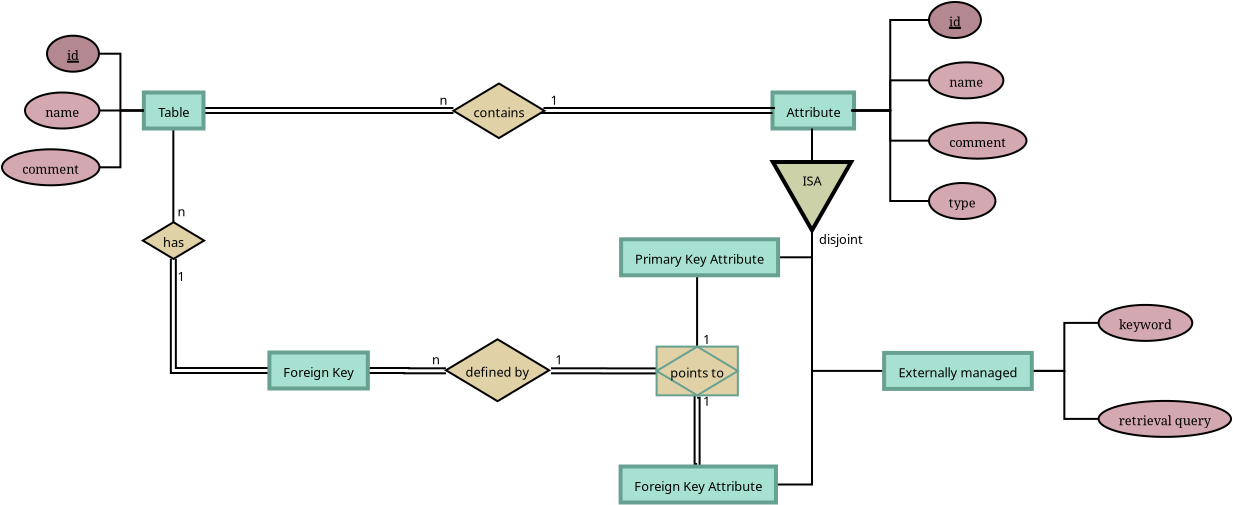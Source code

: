 <?xml version="1.0" encoding="UTF-8"?>
<dia:diagram xmlns:dia="http://www.lysator.liu.se/~alla/dia/">
  <dia:layer name="Background" visible="true">
    <dia:object type="ER - Entity" version="0" id="O0">
      <dia:attribute name="obj_pos">
        <dia:point val="26.675,0.925"/>
      </dia:attribute>
      <dia:attribute name="obj_bb">
        <dia:rectangle val="26.575,0.825;30.725,2.825"/>
      </dia:attribute>
      <dia:attribute name="elem_corner">
        <dia:point val="26.675,0.925"/>
      </dia:attribute>
      <dia:attribute name="elem_width">
        <dia:real val="3.95"/>
      </dia:attribute>
      <dia:attribute name="elem_height">
        <dia:real val="1.8"/>
      </dia:attribute>
      <dia:attribute name="border_width">
        <dia:real val="0.2"/>
      </dia:attribute>
      <dia:attribute name="border_color">
        <dia:color val="#67a191"/>
      </dia:attribute>
      <dia:attribute name="inner_color">
        <dia:color val="#a7e1d1"/>
      </dia:attribute>
      <dia:attribute name="name">
        <dia:string>#Attribute#</dia:string>
      </dia:attribute>
      <dia:attribute name="weak">
        <dia:boolean val="false"/>
      </dia:attribute>
      <dia:attribute name="associative">
        <dia:boolean val="false"/>
      </dia:attribute>
      <dia:attribute name="font">
        <dia:font family="verdana" style="0" name="Courier"/>
      </dia:attribute>
      <dia:attribute name="font_height">
        <dia:real val="0.8"/>
      </dia:attribute>
    </dia:object>
    <dia:object type="Flowchart - Merge" version="0" id="O1">
      <dia:attribute name="obj_pos">
        <dia:point val="26.693,4.4"/>
      </dia:attribute>
      <dia:attribute name="obj_bb">
        <dia:rectangle val="26.52,4.3;30.78,8.015"/>
      </dia:attribute>
      <dia:attribute name="elem_corner">
        <dia:point val="26.693,4.4"/>
      </dia:attribute>
      <dia:attribute name="elem_width">
        <dia:real val="3.914"/>
      </dia:attribute>
      <dia:attribute name="elem_height">
        <dia:real val="3.414"/>
      </dia:attribute>
      <dia:attribute name="line_width">
        <dia:real val="0.2"/>
      </dia:attribute>
      <dia:attribute name="line_colour">
        <dia:color val="#000000"/>
      </dia:attribute>
      <dia:attribute name="fill_colour">
        <dia:color val="#cdd1a7"/>
      </dia:attribute>
      <dia:attribute name="show_background">
        <dia:boolean val="true"/>
      </dia:attribute>
      <dia:attribute name="line_style">
        <dia:enum val="0"/>
        <dia:real val="1"/>
      </dia:attribute>
      <dia:attribute name="text">
        <dia:composite type="text">
          <dia:attribute name="string">
            <dia:string>#ISA#</dia:string>
          </dia:attribute>
          <dia:attribute name="font">
            <dia:font family="sans" style="0" name="Helvetica"/>
          </dia:attribute>
          <dia:attribute name="height">
            <dia:real val="0.8"/>
          </dia:attribute>
          <dia:attribute name="pos">
            <dia:point val="28.65,5.404"/>
          </dia:attribute>
          <dia:attribute name="color">
            <dia:color val="#000000"/>
          </dia:attribute>
          <dia:attribute name="alignment">
            <dia:enum val="1"/>
          </dia:attribute>
        </dia:composite>
      </dia:attribute>
      <dia:attribute name="flip_horizontal">
        <dia:boolean val="false"/>
      </dia:attribute>
      <dia:attribute name="flip_vertical">
        <dia:boolean val="false"/>
      </dia:attribute>
    </dia:object>
    <dia:object type="ER - Participation" version="0" id="O2">
      <dia:attribute name="obj_pos">
        <dia:point val="10.722,1.825"/>
      </dia:attribute>
      <dia:attribute name="obj_bb">
        <dia:rectangle val="-1.983,1.65;10.897,2"/>
      </dia:attribute>
      <dia:attribute name="orth_points">
        <dia:point val="10.722,1.825"/>
        <dia:point val="4.457,1.825"/>
        <dia:point val="4.457,1.825"/>
        <dia:point val="-1.808,1.825"/>
      </dia:attribute>
      <dia:attribute name="orth_orient">
        <dia:enum val="0"/>
        <dia:enum val="1"/>
        <dia:enum val="0"/>
      </dia:attribute>
      <dia:attribute name="total">
        <dia:boolean val="true"/>
      </dia:attribute>
      <dia:connections>
        <dia:connection handle="0" to="O11" connection="0"/>
        <dia:connection handle="1" to="O10" connection="4"/>
      </dia:connections>
    </dia:object>
    <dia:object type="ER - Participation" version="0" id="O3">
      <dia:attribute name="obj_pos">
        <dia:point val="26.675,1.825"/>
      </dia:attribute>
      <dia:attribute name="obj_bb">
        <dia:rectangle val="14.975,1.65;26.675,2"/>
      </dia:attribute>
      <dia:attribute name="orth_points">
        <dia:point val="26.675,1.825"/>
        <dia:point val="26.675,1.825"/>
        <dia:point val="15.222,1.825"/>
        <dia:point val="15.222,1.825"/>
      </dia:attribute>
      <dia:attribute name="orth_orient">
        <dia:enum val="0"/>
        <dia:enum val="1"/>
        <dia:enum val="0"/>
      </dia:attribute>
      <dia:attribute name="total">
        <dia:boolean val="true"/>
      </dia:attribute>
      <dia:connections>
        <dia:connection handle="0" to="O0" connection="3"/>
        <dia:connection handle="1" to="O11" connection="4"/>
      </dia:connections>
    </dia:object>
    <dia:object type="ER - Participation" version="0" id="O4">
      <dia:attribute name="obj_pos">
        <dia:point val="28.65,2.725"/>
      </dia:attribute>
      <dia:attribute name="obj_bb">
        <dia:rectangle val="28.6,2.725;28.7,4.471"/>
      </dia:attribute>
      <dia:attribute name="orth_points">
        <dia:point val="28.65,2.725"/>
        <dia:point val="28.65,2.725"/>
        <dia:point val="28.65,4.4"/>
        <dia:point val="28.65,4.4"/>
      </dia:attribute>
      <dia:attribute name="orth_orient">
        <dia:enum val="0"/>
        <dia:enum val="1"/>
        <dia:enum val="0"/>
      </dia:attribute>
      <dia:attribute name="total">
        <dia:boolean val="false"/>
      </dia:attribute>
      <dia:connections>
        <dia:connection handle="0" to="O0" connection="6"/>
        <dia:connection handle="1" to="O1" connection="2"/>
      </dia:connections>
    </dia:object>
    <dia:object type="ER - Participation" version="0" id="O5">
      <dia:attribute name="obj_pos">
        <dia:point val="28.65,7.814"/>
      </dia:attribute>
      <dia:attribute name="obj_bb">
        <dia:rectangle val="26.655,7.764;28.7,9.215"/>
      </dia:attribute>
      <dia:attribute name="orth_points">
        <dia:point val="28.65,7.814"/>
        <dia:point val="28.65,9.165"/>
        <dia:point val="26.705,9.165"/>
      </dia:attribute>
      <dia:attribute name="orth_orient">
        <dia:enum val="1"/>
        <dia:enum val="0"/>
      </dia:attribute>
      <dia:attribute name="total">
        <dia:boolean val="false"/>
      </dia:attribute>
      <dia:connections>
        <dia:connection handle="0" to="O1" connection="8"/>
        <dia:connection handle="1" to="O32" connection="4"/>
      </dia:connections>
    </dia:object>
    <dia:object type="ER - Participation" version="0" id="O6">
      <dia:attribute name="obj_pos">
        <dia:point val="28.65,7.814"/>
      </dia:attribute>
      <dia:attribute name="obj_bb">
        <dia:rectangle val="26.68,7.764;28.7,20.575"/>
      </dia:attribute>
      <dia:attribute name="orth_points">
        <dia:point val="28.65,7.814"/>
        <dia:point val="28.65,20.525"/>
        <dia:point val="26.73,20.525"/>
      </dia:attribute>
      <dia:attribute name="orth_orient">
        <dia:enum val="1"/>
        <dia:enum val="0"/>
      </dia:attribute>
      <dia:attribute name="total">
        <dia:boolean val="false"/>
      </dia:attribute>
      <dia:connections>
        <dia:connection handle="0" to="O1" connection="8"/>
        <dia:connection handle="1" to="O34" connection="4"/>
      </dia:connections>
    </dia:object>
    <dia:object type="ER - Participation" version="0" id="O7">
      <dia:attribute name="obj_pos">
        <dia:point val="28.65,7.814"/>
      </dia:attribute>
      <dia:attribute name="obj_bb">
        <dia:rectangle val="28.6,7.764;32.304,14.895"/>
      </dia:attribute>
      <dia:attribute name="orth_points">
        <dia:point val="28.65,7.814"/>
        <dia:point val="28.65,14.845"/>
        <dia:point val="32.255,14.845"/>
      </dia:attribute>
      <dia:attribute name="orth_orient">
        <dia:enum val="1"/>
        <dia:enum val="0"/>
      </dia:attribute>
      <dia:attribute name="total">
        <dia:boolean val="false"/>
      </dia:attribute>
      <dia:connections>
        <dia:connection handle="0" to="O1" connection="8"/>
        <dia:connection handle="1" to="O35" connection="3"/>
      </dia:connections>
    </dia:object>
    <dia:object type="ER - Participation" version="0" id="O8">
      <dia:attribute name="obj_pos">
        <dia:point val="-3.283,2.725"/>
      </dia:attribute>
      <dia:attribute name="obj_bb">
        <dia:rectangle val="-3.333,2.725;-3.233,7.481"/>
      </dia:attribute>
      <dia:attribute name="orth_points">
        <dia:point val="-3.283,2.725"/>
        <dia:point val="-3.283,2.725"/>
        <dia:point val="-3.283,7.41"/>
        <dia:point val="-3.283,7.41"/>
      </dia:attribute>
      <dia:attribute name="orth_orient">
        <dia:enum val="0"/>
        <dia:enum val="1"/>
        <dia:enum val="0"/>
      </dia:attribute>
      <dia:attribute name="total">
        <dia:boolean val="false"/>
      </dia:attribute>
      <dia:connections>
        <dia:connection handle="0" to="O10" connection="6"/>
        <dia:connection handle="1" to="O42" connection="2"/>
      </dia:connections>
    </dia:object>
    <dia:object type="ER - Participation" version="0" id="O9">
      <dia:attribute name="obj_pos">
        <dia:point val="-3.283,9.24"/>
      </dia:attribute>
      <dia:attribute name="obj_bb">
        <dia:rectangle val="-3.458,9.065;1.695,15"/>
      </dia:attribute>
      <dia:attribute name="orth_points">
        <dia:point val="-3.283,9.24"/>
        <dia:point val="-3.283,14.825"/>
        <dia:point val="1.52,14.825"/>
      </dia:attribute>
      <dia:attribute name="orth_orient">
        <dia:enum val="1"/>
        <dia:enum val="0"/>
      </dia:attribute>
      <dia:attribute name="autorouting">
        <dia:boolean val="false"/>
      </dia:attribute>
      <dia:attribute name="total">
        <dia:boolean val="true"/>
      </dia:attribute>
      <dia:connections>
        <dia:connection handle="0" to="O42" connection="6"/>
        <dia:connection handle="1" to="O33" connection="3"/>
      </dia:connections>
    </dia:object>
    <dia:object type="ER - Entity" version="0" id="O10">
      <dia:attribute name="obj_pos">
        <dia:point val="-4.758,0.925"/>
      </dia:attribute>
      <dia:attribute name="obj_bb">
        <dia:rectangle val="-4.858,0.825;-1.708,2.825"/>
      </dia:attribute>
      <dia:attribute name="elem_corner">
        <dia:point val="-4.758,0.925"/>
      </dia:attribute>
      <dia:attribute name="elem_width">
        <dia:real val="2.95"/>
      </dia:attribute>
      <dia:attribute name="elem_height">
        <dia:real val="1.8"/>
      </dia:attribute>
      <dia:attribute name="border_width">
        <dia:real val="0.2"/>
      </dia:attribute>
      <dia:attribute name="border_color">
        <dia:color val="#67a191"/>
      </dia:attribute>
      <dia:attribute name="inner_color">
        <dia:color val="#a7e1d1"/>
      </dia:attribute>
      <dia:attribute name="name">
        <dia:string>#Table#</dia:string>
      </dia:attribute>
      <dia:attribute name="weak">
        <dia:boolean val="false"/>
      </dia:attribute>
      <dia:attribute name="associative">
        <dia:boolean val="false"/>
      </dia:attribute>
      <dia:attribute name="font">
        <dia:font family="verdana" style="0" name="Courier"/>
      </dia:attribute>
      <dia:attribute name="font_height">
        <dia:real val="0.8"/>
      </dia:attribute>
    </dia:object>
    <dia:object type="ER - Relationship" version="0" id="O11">
      <dia:attribute name="obj_pos">
        <dia:point val="10.722,0.475"/>
      </dia:attribute>
      <dia:attribute name="obj_bb">
        <dia:rectangle val="10.022,0.425;15.922,3.225"/>
      </dia:attribute>
      <dia:attribute name="elem_corner">
        <dia:point val="10.722,0.475"/>
      </dia:attribute>
      <dia:attribute name="elem_width">
        <dia:real val="4.5"/>
      </dia:attribute>
      <dia:attribute name="elem_height">
        <dia:real val="2.7"/>
      </dia:attribute>
      <dia:attribute name="border_width">
        <dia:real val="0.1"/>
      </dia:attribute>
      <dia:attribute name="border_color">
        <dia:color val="#000000"/>
      </dia:attribute>
      <dia:attribute name="inner_color">
        <dia:color val="#e1d1a7"/>
      </dia:attribute>
      <dia:attribute name="name">
        <dia:string>#contains#</dia:string>
      </dia:attribute>
      <dia:attribute name="left_card">
        <dia:string>#n#</dia:string>
      </dia:attribute>
      <dia:attribute name="right_card">
        <dia:string>#1#</dia:string>
      </dia:attribute>
      <dia:attribute name="identifying">
        <dia:boolean val="false"/>
      </dia:attribute>
      <dia:attribute name="rotated">
        <dia:boolean val="false"/>
      </dia:attribute>
      <dia:attribute name="font">
        <dia:font family="verdana" style="0" name="Courier"/>
      </dia:attribute>
      <dia:attribute name="font_height">
        <dia:real val="0.8"/>
      </dia:attribute>
    </dia:object>
    <dia:object type="ER - Participation" version="0" id="O12">
      <dia:attribute name="obj_pos">
        <dia:point val="-7.1,-1.015"/>
      </dia:attribute>
      <dia:attribute name="obj_bb">
        <dia:rectangle val="-7.15,-1.065;-4.708,1.875"/>
      </dia:attribute>
      <dia:attribute name="orth_points">
        <dia:point val="-7.1,-1.015"/>
        <dia:point val="-5.929,-1.015"/>
        <dia:point val="-5.929,1.825"/>
        <dia:point val="-4.758,1.825"/>
      </dia:attribute>
      <dia:attribute name="orth_orient">
        <dia:enum val="0"/>
        <dia:enum val="1"/>
        <dia:enum val="0"/>
      </dia:attribute>
      <dia:attribute name="total">
        <dia:boolean val="false"/>
      </dia:attribute>
      <dia:connections>
        <dia:connection handle="0" to="O20" connection="4"/>
        <dia:connection handle="1" to="O10" connection="3"/>
      </dia:connections>
    </dia:object>
    <dia:object type="ER - Participation" version="0" id="O13">
      <dia:attribute name="obj_pos">
        <dia:point val="-7.1,1.825"/>
      </dia:attribute>
      <dia:attribute name="obj_bb">
        <dia:rectangle val="-7.15,1.775;-4.708,1.875"/>
      </dia:attribute>
      <dia:attribute name="orth_points">
        <dia:point val="-7.1,1.825"/>
        <dia:point val="-5.929,1.825"/>
        <dia:point val="-5.929,1.825"/>
        <dia:point val="-4.758,1.825"/>
      </dia:attribute>
      <dia:attribute name="orth_orient">
        <dia:enum val="0"/>
        <dia:enum val="1"/>
        <dia:enum val="0"/>
      </dia:attribute>
      <dia:attribute name="total">
        <dia:boolean val="false"/>
      </dia:attribute>
      <dia:connections>
        <dia:connection handle="0" to="O19" connection="4"/>
        <dia:connection handle="1" to="O10" connection="3"/>
      </dia:connections>
    </dia:object>
    <dia:object type="ER - Participation" version="0" id="O14">
      <dia:attribute name="obj_pos">
        <dia:point val="34.5,0.317"/>
      </dia:attribute>
      <dia:attribute name="obj_bb">
        <dia:rectangle val="30.575,0.267;34.55,1.875"/>
      </dia:attribute>
      <dia:attribute name="orth_points">
        <dia:point val="34.5,0.317"/>
        <dia:point val="32.562,0.317"/>
        <dia:point val="32.562,1.825"/>
        <dia:point val="30.625,1.825"/>
      </dia:attribute>
      <dia:attribute name="orth_orient">
        <dia:enum val="0"/>
        <dia:enum val="1"/>
        <dia:enum val="0"/>
      </dia:attribute>
      <dia:attribute name="total">
        <dia:boolean val="false"/>
      </dia:attribute>
      <dia:connections>
        <dia:connection handle="0" to="O28" connection="3"/>
        <dia:connection handle="1" to="O0" connection="4"/>
      </dia:connections>
    </dia:object>
    <dia:object type="ER - Participation" version="0" id="O15">
      <dia:attribute name="obj_pos">
        <dia:point val="34.5,-2.7"/>
      </dia:attribute>
      <dia:attribute name="obj_bb">
        <dia:rectangle val="30.575,-2.75;34.55,1.875"/>
      </dia:attribute>
      <dia:attribute name="orth_points">
        <dia:point val="34.5,-2.7"/>
        <dia:point val="32.562,-2.7"/>
        <dia:point val="32.562,1.825"/>
        <dia:point val="30.625,1.825"/>
      </dia:attribute>
      <dia:attribute name="orth_orient">
        <dia:enum val="0"/>
        <dia:enum val="1"/>
        <dia:enum val="0"/>
      </dia:attribute>
      <dia:attribute name="total">
        <dia:boolean val="false"/>
      </dia:attribute>
      <dia:connections>
        <dia:connection handle="0" to="O29" connection="3"/>
        <dia:connection handle="1" to="O0" connection="4"/>
      </dia:connections>
    </dia:object>
    <dia:object type="ER - Participation" version="0" id="O16">
      <dia:attribute name="obj_pos">
        <dia:point val="42.979,17.245"/>
      </dia:attribute>
      <dia:attribute name="obj_bb">
        <dia:rectangle val="39.505,14.795;43.029,17.295"/>
      </dia:attribute>
      <dia:attribute name="orth_points">
        <dia:point val="42.979,17.245"/>
        <dia:point val="41.267,17.245"/>
        <dia:point val="41.267,14.845"/>
        <dia:point val="39.554,14.845"/>
      </dia:attribute>
      <dia:attribute name="orth_orient">
        <dia:enum val="0"/>
        <dia:enum val="1"/>
        <dia:enum val="0"/>
      </dia:attribute>
      <dia:attribute name="total">
        <dia:boolean val="false"/>
      </dia:attribute>
      <dia:connections>
        <dia:connection handle="0" to="O38" connection="3"/>
        <dia:connection handle="1" to="O35" connection="4"/>
      </dia:connections>
    </dia:object>
    <dia:object type="ER - Participation" version="0" id="O17">
      <dia:attribute name="obj_pos">
        <dia:point val="42.979,12.445"/>
      </dia:attribute>
      <dia:attribute name="obj_bb">
        <dia:rectangle val="39.505,12.395;43.029,14.895"/>
      </dia:attribute>
      <dia:attribute name="orth_points">
        <dia:point val="42.979,12.445"/>
        <dia:point val="41.267,12.445"/>
        <dia:point val="41.267,14.845"/>
        <dia:point val="39.554,14.845"/>
      </dia:attribute>
      <dia:attribute name="orth_orient">
        <dia:enum val="0"/>
        <dia:enum val="1"/>
        <dia:enum val="0"/>
      </dia:attribute>
      <dia:attribute name="total">
        <dia:boolean val="false"/>
      </dia:attribute>
      <dia:connections>
        <dia:connection handle="0" to="O37" connection="3"/>
        <dia:connection handle="1" to="O35" connection="4"/>
      </dia:connections>
    </dia:object>
    <dia:object type="ER - Participation" version="0" id="O18">
      <dia:attribute name="obj_pos">
        <dia:point val="-7.1,4.665"/>
      </dia:attribute>
      <dia:attribute name="obj_bb">
        <dia:rectangle val="-7.15,1.775;-4.708,4.715"/>
      </dia:attribute>
      <dia:attribute name="orth_points">
        <dia:point val="-7.1,4.665"/>
        <dia:point val="-5.929,4.665"/>
        <dia:point val="-5.929,1.825"/>
        <dia:point val="-4.758,1.825"/>
      </dia:attribute>
      <dia:attribute name="orth_orient">
        <dia:enum val="0"/>
        <dia:enum val="1"/>
        <dia:enum val="0"/>
      </dia:attribute>
      <dia:attribute name="total">
        <dia:boolean val="false"/>
      </dia:attribute>
      <dia:connections>
        <dia:connection handle="0" to="O21" connection="4"/>
        <dia:connection handle="1" to="O10" connection="3"/>
      </dia:connections>
    </dia:object>
    <dia:group>
      <dia:object type="ER - Attribute" version="0" id="O19">
        <dia:attribute name="obj_pos">
          <dia:point val="-10.7,0.925"/>
        </dia:attribute>
        <dia:attribute name="obj_bb">
          <dia:rectangle val="-10.75,0.875;-7.05,2.775"/>
        </dia:attribute>
        <dia:attribute name="elem_corner">
          <dia:point val="-10.7,0.925"/>
        </dia:attribute>
        <dia:attribute name="elem_width">
          <dia:real val="3.6"/>
        </dia:attribute>
        <dia:attribute name="elem_height">
          <dia:real val="1.8"/>
        </dia:attribute>
        <dia:attribute name="border_width">
          <dia:real val="0.1"/>
        </dia:attribute>
        <dia:attribute name="border_color">
          <dia:color val="#000000"/>
        </dia:attribute>
        <dia:attribute name="inner_color">
          <dia:color val="#d4a8b0"/>
        </dia:attribute>
        <dia:attribute name="name">
          <dia:string>#name#</dia:string>
        </dia:attribute>
        <dia:attribute name="key">
          <dia:boolean val="false"/>
        </dia:attribute>
        <dia:attribute name="weak_key">
          <dia:boolean val="false"/>
        </dia:attribute>
        <dia:attribute name="derived">
          <dia:boolean val="false"/>
        </dia:attribute>
        <dia:attribute name="multivalued">
          <dia:boolean val="false"/>
        </dia:attribute>
        <dia:attribute name="font">
          <dia:font family="serif" style="0" name="Times-Roman"/>
        </dia:attribute>
        <dia:attribute name="font_height">
          <dia:real val="0.8"/>
        </dia:attribute>
      </dia:object>
      <dia:object type="ER - Attribute" version="0" id="O20">
        <dia:attribute name="obj_pos">
          <dia:point val="-9.6,-1.915"/>
        </dia:attribute>
        <dia:attribute name="obj_bb">
          <dia:rectangle val="-9.65,-1.965;-7.05,-0.065"/>
        </dia:attribute>
        <dia:attribute name="elem_corner">
          <dia:point val="-9.6,-1.915"/>
        </dia:attribute>
        <dia:attribute name="elem_width">
          <dia:real val="2.5"/>
        </dia:attribute>
        <dia:attribute name="elem_height">
          <dia:real val="1.8"/>
        </dia:attribute>
        <dia:attribute name="border_width">
          <dia:real val="0.1"/>
        </dia:attribute>
        <dia:attribute name="border_color">
          <dia:color val="#000000"/>
        </dia:attribute>
        <dia:attribute name="inner_color">
          <dia:color val="#b48890"/>
        </dia:attribute>
        <dia:attribute name="name">
          <dia:string>#id#</dia:string>
        </dia:attribute>
        <dia:attribute name="key">
          <dia:boolean val="true"/>
        </dia:attribute>
        <dia:attribute name="weak_key">
          <dia:boolean val="false"/>
        </dia:attribute>
        <dia:attribute name="derived">
          <dia:boolean val="false"/>
        </dia:attribute>
        <dia:attribute name="multivalued">
          <dia:boolean val="false"/>
        </dia:attribute>
        <dia:attribute name="font">
          <dia:font family="serif" style="0" name="Times-Roman"/>
        </dia:attribute>
        <dia:attribute name="font_height">
          <dia:real val="0.8"/>
        </dia:attribute>
      </dia:object>
      <dia:object type="ER - Attribute" version="0" id="O21">
        <dia:attribute name="obj_pos">
          <dia:point val="-11.85,3.765"/>
        </dia:attribute>
        <dia:attribute name="obj_bb">
          <dia:rectangle val="-11.9,3.715;-7.05,5.615"/>
        </dia:attribute>
        <dia:attribute name="elem_corner">
          <dia:point val="-11.85,3.765"/>
        </dia:attribute>
        <dia:attribute name="elem_width">
          <dia:real val="4.75"/>
        </dia:attribute>
        <dia:attribute name="elem_height">
          <dia:real val="1.8"/>
        </dia:attribute>
        <dia:attribute name="border_width">
          <dia:real val="0.1"/>
        </dia:attribute>
        <dia:attribute name="border_color">
          <dia:color val="#000000"/>
        </dia:attribute>
        <dia:attribute name="inner_color">
          <dia:color val="#d4a8b0"/>
        </dia:attribute>
        <dia:attribute name="name">
          <dia:string>#comment#</dia:string>
        </dia:attribute>
        <dia:attribute name="key">
          <dia:boolean val="false"/>
        </dia:attribute>
        <dia:attribute name="weak_key">
          <dia:boolean val="false"/>
        </dia:attribute>
        <dia:attribute name="derived">
          <dia:boolean val="false"/>
        </dia:attribute>
        <dia:attribute name="multivalued">
          <dia:boolean val="false"/>
        </dia:attribute>
        <dia:attribute name="font">
          <dia:font family="serif" style="0" name="Times-Roman"/>
        </dia:attribute>
        <dia:attribute name="font_height">
          <dia:real val="0.8"/>
        </dia:attribute>
      </dia:object>
    </dia:group>
    <dia:object type="ER - Participation" version="0" id="O22">
      <dia:attribute name="obj_pos">
        <dia:point val="34.5,3.333"/>
      </dia:attribute>
      <dia:attribute name="obj_bb">
        <dia:rectangle val="30.575,1.775;34.55,3.383"/>
      </dia:attribute>
      <dia:attribute name="orth_points">
        <dia:point val="34.5,3.333"/>
        <dia:point val="32.562,3.333"/>
        <dia:point val="32.562,1.825"/>
        <dia:point val="30.625,1.825"/>
      </dia:attribute>
      <dia:attribute name="orth_orient">
        <dia:enum val="0"/>
        <dia:enum val="1"/>
        <dia:enum val="0"/>
      </dia:attribute>
      <dia:attribute name="total">
        <dia:boolean val="false"/>
      </dia:attribute>
      <dia:connections>
        <dia:connection handle="0" to="O30" connection="3"/>
        <dia:connection handle="1" to="O0" connection="4"/>
      </dia:connections>
    </dia:object>
    <dia:object type="ER - Participation" version="0" id="O23">
      <dia:attribute name="obj_pos">
        <dia:point val="22.905,10.065"/>
      </dia:attribute>
      <dia:attribute name="obj_bb">
        <dia:rectangle val="22.855,10.065;22.955,13.701"/>
      </dia:attribute>
      <dia:attribute name="orth_points">
        <dia:point val="22.905,10.065"/>
        <dia:point val="22.905,10.065"/>
        <dia:point val="22.905,13.63"/>
        <dia:point val="22.905,13.63"/>
      </dia:attribute>
      <dia:attribute name="orth_orient">
        <dia:enum val="0"/>
        <dia:enum val="1"/>
        <dia:enum val="0"/>
      </dia:attribute>
      <dia:attribute name="total">
        <dia:boolean val="false"/>
      </dia:attribute>
      <dia:connections>
        <dia:connection handle="0" to="O32" connection="6"/>
        <dia:connection handle="1" to="O39" connection="1"/>
      </dia:connections>
    </dia:object>
    <dia:object type="ER - Participation" version="0" id="O24">
      <dia:attribute name="obj_pos">
        <dia:point val="22.905,16.06"/>
      </dia:attribute>
      <dia:attribute name="obj_bb">
        <dia:rectangle val="22.73,16.06;23.08,19.872"/>
      </dia:attribute>
      <dia:attribute name="orth_points">
        <dia:point val="22.905,16.06"/>
        <dia:point val="22.905,16.06"/>
        <dia:point val="22.905,19.625"/>
        <dia:point val="22.905,19.625"/>
      </dia:attribute>
      <dia:attribute name="orth_orient">
        <dia:enum val="0"/>
        <dia:enum val="1"/>
        <dia:enum val="0"/>
      </dia:attribute>
      <dia:attribute name="total">
        <dia:boolean val="true"/>
      </dia:attribute>
      <dia:connections>
        <dia:connection handle="0" to="O39" connection="6"/>
        <dia:connection handle="1" to="O34" connection="1"/>
      </dia:connections>
    </dia:object>
    <dia:object type="ER - Participation" version="0" id="O25">
      <dia:attribute name="obj_pos">
        <dia:point val="6.42,14.825"/>
      </dia:attribute>
      <dia:attribute name="obj_bb">
        <dia:rectangle val="6.245,14.65;10.522,15.015"/>
      </dia:attribute>
      <dia:attribute name="orth_points">
        <dia:point val="6.42,14.825"/>
        <dia:point val="8.384,14.825"/>
        <dia:point val="8.384,14.84"/>
        <dia:point val="10.347,14.84"/>
      </dia:attribute>
      <dia:attribute name="orth_orient">
        <dia:enum val="0"/>
        <dia:enum val="1"/>
        <dia:enum val="0"/>
      </dia:attribute>
      <dia:attribute name="total">
        <dia:boolean val="true"/>
      </dia:attribute>
      <dia:connections>
        <dia:connection handle="0" to="O33" connection="4"/>
        <dia:connection handle="1" to="O36" connection="0"/>
      </dia:connections>
    </dia:object>
    <dia:object type="ER - Participation" version="0" id="O26">
      <dia:attribute name="obj_pos">
        <dia:point val="15.597,14.84"/>
      </dia:attribute>
      <dia:attribute name="obj_bb">
        <dia:rectangle val="15.422,14.665;21.055,15.02"/>
      </dia:attribute>
      <dia:attribute name="orth_points">
        <dia:point val="15.597,14.84"/>
        <dia:point val="18.239,14.84"/>
        <dia:point val="18.239,14.845"/>
        <dia:point val="20.88,14.845"/>
      </dia:attribute>
      <dia:attribute name="orth_orient">
        <dia:enum val="0"/>
        <dia:enum val="1"/>
        <dia:enum val="0"/>
      </dia:attribute>
      <dia:attribute name="total">
        <dia:boolean val="true"/>
      </dia:attribute>
      <dia:connections>
        <dia:connection handle="0" to="O36" connection="4"/>
        <dia:connection handle="1" to="O39" connection="3"/>
      </dia:connections>
    </dia:object>
    <dia:object type="ER - Participation" version="0" id="O27">
      <dia:attribute name="obj_pos">
        <dia:point val="34.5,6.35"/>
      </dia:attribute>
      <dia:attribute name="obj_bb">
        <dia:rectangle val="30.575,1.775;34.55,6.4"/>
      </dia:attribute>
      <dia:attribute name="orth_points">
        <dia:point val="34.5,6.35"/>
        <dia:point val="32.562,6.35"/>
        <dia:point val="32.562,1.825"/>
        <dia:point val="30.625,1.825"/>
      </dia:attribute>
      <dia:attribute name="orth_orient">
        <dia:enum val="0"/>
        <dia:enum val="1"/>
        <dia:enum val="0"/>
      </dia:attribute>
      <dia:attribute name="total">
        <dia:boolean val="false"/>
      </dia:attribute>
      <dia:connections>
        <dia:connection handle="0" to="O31" connection="3"/>
        <dia:connection handle="1" to="O0" connection="4"/>
      </dia:connections>
    </dia:object>
    <dia:group>
      <dia:object type="ER - Attribute" version="0" id="O28">
        <dia:attribute name="obj_pos">
          <dia:point val="34.5,-0.583"/>
        </dia:attribute>
        <dia:attribute name="obj_bb">
          <dia:rectangle val="34.45,-0.633;38.15,1.267"/>
        </dia:attribute>
        <dia:attribute name="elem_corner">
          <dia:point val="34.5,-0.583"/>
        </dia:attribute>
        <dia:attribute name="elem_width">
          <dia:real val="3.6"/>
        </dia:attribute>
        <dia:attribute name="elem_height">
          <dia:real val="1.8"/>
        </dia:attribute>
        <dia:attribute name="border_width">
          <dia:real val="0.1"/>
        </dia:attribute>
        <dia:attribute name="border_color">
          <dia:color val="#000000"/>
        </dia:attribute>
        <dia:attribute name="inner_color">
          <dia:color val="#d4a8b0"/>
        </dia:attribute>
        <dia:attribute name="name">
          <dia:string>#name#</dia:string>
        </dia:attribute>
        <dia:attribute name="key">
          <dia:boolean val="false"/>
        </dia:attribute>
        <dia:attribute name="weak_key">
          <dia:boolean val="false"/>
        </dia:attribute>
        <dia:attribute name="derived">
          <dia:boolean val="false"/>
        </dia:attribute>
        <dia:attribute name="multivalued">
          <dia:boolean val="false"/>
        </dia:attribute>
        <dia:attribute name="font">
          <dia:font family="serif" style="0" name="Times-Roman"/>
        </dia:attribute>
        <dia:attribute name="font_height">
          <dia:real val="0.8"/>
        </dia:attribute>
      </dia:object>
      <dia:object type="ER - Attribute" version="0" id="O29">
        <dia:attribute name="obj_pos">
          <dia:point val="34.5,-3.6"/>
        </dia:attribute>
        <dia:attribute name="obj_bb">
          <dia:rectangle val="34.45,-3.65;37.05,-1.75"/>
        </dia:attribute>
        <dia:attribute name="elem_corner">
          <dia:point val="34.5,-3.6"/>
        </dia:attribute>
        <dia:attribute name="elem_width">
          <dia:real val="2.5"/>
        </dia:attribute>
        <dia:attribute name="elem_height">
          <dia:real val="1.8"/>
        </dia:attribute>
        <dia:attribute name="border_width">
          <dia:real val="0.1"/>
        </dia:attribute>
        <dia:attribute name="border_color">
          <dia:color val="#000000"/>
        </dia:attribute>
        <dia:attribute name="inner_color">
          <dia:color val="#b48890"/>
        </dia:attribute>
        <dia:attribute name="name">
          <dia:string>#id#</dia:string>
        </dia:attribute>
        <dia:attribute name="key">
          <dia:boolean val="true"/>
        </dia:attribute>
        <dia:attribute name="weak_key">
          <dia:boolean val="false"/>
        </dia:attribute>
        <dia:attribute name="derived">
          <dia:boolean val="false"/>
        </dia:attribute>
        <dia:attribute name="multivalued">
          <dia:boolean val="false"/>
        </dia:attribute>
        <dia:attribute name="font">
          <dia:font family="serif" style="0" name="Times-Roman"/>
        </dia:attribute>
        <dia:attribute name="font_height">
          <dia:real val="0.8"/>
        </dia:attribute>
      </dia:object>
      <dia:object type="ER - Attribute" version="0" id="O30">
        <dia:attribute name="obj_pos">
          <dia:point val="34.5,2.433"/>
        </dia:attribute>
        <dia:attribute name="obj_bb">
          <dia:rectangle val="34.45,2.383;39.3,4.283"/>
        </dia:attribute>
        <dia:attribute name="elem_corner">
          <dia:point val="34.5,2.433"/>
        </dia:attribute>
        <dia:attribute name="elem_width">
          <dia:real val="4.75"/>
        </dia:attribute>
        <dia:attribute name="elem_height">
          <dia:real val="1.8"/>
        </dia:attribute>
        <dia:attribute name="border_width">
          <dia:real val="0.1"/>
        </dia:attribute>
        <dia:attribute name="border_color">
          <dia:color val="#000000"/>
        </dia:attribute>
        <dia:attribute name="inner_color">
          <dia:color val="#d4a8b0"/>
        </dia:attribute>
        <dia:attribute name="name">
          <dia:string>#comment#</dia:string>
        </dia:attribute>
        <dia:attribute name="key">
          <dia:boolean val="false"/>
        </dia:attribute>
        <dia:attribute name="weak_key">
          <dia:boolean val="false"/>
        </dia:attribute>
        <dia:attribute name="derived">
          <dia:boolean val="false"/>
        </dia:attribute>
        <dia:attribute name="multivalued">
          <dia:boolean val="false"/>
        </dia:attribute>
        <dia:attribute name="font">
          <dia:font family="serif" style="0" name="Times-Roman"/>
        </dia:attribute>
        <dia:attribute name="font_height">
          <dia:real val="0.8"/>
        </dia:attribute>
      </dia:object>
      <dia:object type="ER - Attribute" version="0" id="O31">
        <dia:attribute name="obj_pos">
          <dia:point val="34.5,5.45"/>
        </dia:attribute>
        <dia:attribute name="obj_bb">
          <dia:rectangle val="34.45,5.4;37.75,7.3"/>
        </dia:attribute>
        <dia:attribute name="elem_corner">
          <dia:point val="34.5,5.45"/>
        </dia:attribute>
        <dia:attribute name="elem_width">
          <dia:real val="3.2"/>
        </dia:attribute>
        <dia:attribute name="elem_height">
          <dia:real val="1.8"/>
        </dia:attribute>
        <dia:attribute name="border_width">
          <dia:real val="0.1"/>
        </dia:attribute>
        <dia:attribute name="border_color">
          <dia:color val="#000000"/>
        </dia:attribute>
        <dia:attribute name="inner_color">
          <dia:color val="#d4a8b0"/>
        </dia:attribute>
        <dia:attribute name="name">
          <dia:string>#type#</dia:string>
        </dia:attribute>
        <dia:attribute name="key">
          <dia:boolean val="false"/>
        </dia:attribute>
        <dia:attribute name="weak_key">
          <dia:boolean val="false"/>
        </dia:attribute>
        <dia:attribute name="derived">
          <dia:boolean val="false"/>
        </dia:attribute>
        <dia:attribute name="multivalued">
          <dia:boolean val="false"/>
        </dia:attribute>
        <dia:attribute name="font">
          <dia:font family="serif" style="0" name="Times-Roman"/>
        </dia:attribute>
        <dia:attribute name="font_height">
          <dia:real val="0.8"/>
        </dia:attribute>
      </dia:object>
    </dia:group>
    <dia:object type="ER - Entity" version="0" id="O32">
      <dia:attribute name="obj_pos">
        <dia:point val="19.105,8.265"/>
      </dia:attribute>
      <dia:attribute name="obj_bb">
        <dia:rectangle val="19.005,8.165;26.805,10.165"/>
      </dia:attribute>
      <dia:attribute name="elem_corner">
        <dia:point val="19.105,8.265"/>
      </dia:attribute>
      <dia:attribute name="elem_width">
        <dia:real val="7.6"/>
      </dia:attribute>
      <dia:attribute name="elem_height">
        <dia:real val="1.8"/>
      </dia:attribute>
      <dia:attribute name="border_width">
        <dia:real val="0.2"/>
      </dia:attribute>
      <dia:attribute name="border_color">
        <dia:color val="#67a191"/>
      </dia:attribute>
      <dia:attribute name="inner_color">
        <dia:color val="#a7e1d1"/>
      </dia:attribute>
      <dia:attribute name="name">
        <dia:string>#Primary Key Attribute#</dia:string>
      </dia:attribute>
      <dia:attribute name="weak">
        <dia:boolean val="false"/>
      </dia:attribute>
      <dia:attribute name="associative">
        <dia:boolean val="false"/>
      </dia:attribute>
      <dia:attribute name="font">
        <dia:font family="verdana" style="0" name="Courier"/>
      </dia:attribute>
      <dia:attribute name="font_height">
        <dia:real val="0.8"/>
      </dia:attribute>
    </dia:object>
    <dia:object type="ER - Entity" version="0" id="O33">
      <dia:attribute name="obj_pos">
        <dia:point val="1.52,13.925"/>
      </dia:attribute>
      <dia:attribute name="obj_bb">
        <dia:rectangle val="1.42,13.825;6.52,15.825"/>
      </dia:attribute>
      <dia:attribute name="elem_corner">
        <dia:point val="1.52,13.925"/>
      </dia:attribute>
      <dia:attribute name="elem_width">
        <dia:real val="4.9"/>
      </dia:attribute>
      <dia:attribute name="elem_height">
        <dia:real val="1.8"/>
      </dia:attribute>
      <dia:attribute name="border_width">
        <dia:real val="0.2"/>
      </dia:attribute>
      <dia:attribute name="border_color">
        <dia:color val="#67a191"/>
      </dia:attribute>
      <dia:attribute name="inner_color">
        <dia:color val="#a7e1d1"/>
      </dia:attribute>
      <dia:attribute name="name">
        <dia:string>#Foreign Key#</dia:string>
      </dia:attribute>
      <dia:attribute name="weak">
        <dia:boolean val="false"/>
      </dia:attribute>
      <dia:attribute name="associative">
        <dia:boolean val="false"/>
      </dia:attribute>
      <dia:attribute name="font">
        <dia:font family="verdana" style="0" name="Courier"/>
      </dia:attribute>
      <dia:attribute name="font_height">
        <dia:real val="0.8"/>
      </dia:attribute>
    </dia:object>
    <dia:object type="ER - Entity" version="0" id="O34">
      <dia:attribute name="obj_pos">
        <dia:point val="19.08,19.625"/>
      </dia:attribute>
      <dia:attribute name="obj_bb">
        <dia:rectangle val="18.98,19.525;26.83,21.525"/>
      </dia:attribute>
      <dia:attribute name="elem_corner">
        <dia:point val="19.08,19.625"/>
      </dia:attribute>
      <dia:attribute name="elem_width">
        <dia:real val="7.65"/>
      </dia:attribute>
      <dia:attribute name="elem_height">
        <dia:real val="1.8"/>
      </dia:attribute>
      <dia:attribute name="border_width">
        <dia:real val="0.2"/>
      </dia:attribute>
      <dia:attribute name="border_color">
        <dia:color val="#67a191"/>
      </dia:attribute>
      <dia:attribute name="inner_color">
        <dia:color val="#a7e1d1"/>
      </dia:attribute>
      <dia:attribute name="name">
        <dia:string>#Foreign Key Attribute#</dia:string>
      </dia:attribute>
      <dia:attribute name="weak">
        <dia:boolean val="false"/>
      </dia:attribute>
      <dia:attribute name="associative">
        <dia:boolean val="false"/>
      </dia:attribute>
      <dia:attribute name="font">
        <dia:font family="verdana" style="0" name="Courier"/>
      </dia:attribute>
      <dia:attribute name="font_height">
        <dia:real val="0.8"/>
      </dia:attribute>
    </dia:object>
    <dia:object type="ER - Entity" version="0" id="O35">
      <dia:attribute name="obj_pos">
        <dia:point val="32.255,13.945"/>
      </dia:attribute>
      <dia:attribute name="obj_bb">
        <dia:rectangle val="32.154,13.845;39.654,15.845"/>
      </dia:attribute>
      <dia:attribute name="elem_corner">
        <dia:point val="32.255,13.945"/>
      </dia:attribute>
      <dia:attribute name="elem_width">
        <dia:real val="7.3"/>
      </dia:attribute>
      <dia:attribute name="elem_height">
        <dia:real val="1.8"/>
      </dia:attribute>
      <dia:attribute name="border_width">
        <dia:real val="0.2"/>
      </dia:attribute>
      <dia:attribute name="border_color">
        <dia:color val="#67a191"/>
      </dia:attribute>
      <dia:attribute name="inner_color">
        <dia:color val="#a7e1d1"/>
      </dia:attribute>
      <dia:attribute name="name">
        <dia:string>#Externally managed#</dia:string>
      </dia:attribute>
      <dia:attribute name="weak">
        <dia:boolean val="false"/>
      </dia:attribute>
      <dia:attribute name="associative">
        <dia:boolean val="false"/>
      </dia:attribute>
      <dia:attribute name="font">
        <dia:font family="verdana" style="0" name="Courier"/>
      </dia:attribute>
      <dia:attribute name="font_height">
        <dia:real val="0.8"/>
      </dia:attribute>
    </dia:object>
    <dia:object type="ER - Relationship" version="0" id="O36">
      <dia:attribute name="obj_pos">
        <dia:point val="10.347,13.265"/>
      </dia:attribute>
      <dia:attribute name="obj_bb">
        <dia:rectangle val="9.647,13.215;16.297,16.465"/>
      </dia:attribute>
      <dia:attribute name="elem_corner">
        <dia:point val="10.347,13.265"/>
      </dia:attribute>
      <dia:attribute name="elem_width">
        <dia:real val="5.25"/>
      </dia:attribute>
      <dia:attribute name="elem_height">
        <dia:real val="3.15"/>
      </dia:attribute>
      <dia:attribute name="border_width">
        <dia:real val="0.1"/>
      </dia:attribute>
      <dia:attribute name="border_color">
        <dia:color val="#000000"/>
      </dia:attribute>
      <dia:attribute name="inner_color">
        <dia:color val="#e1d1a7"/>
      </dia:attribute>
      <dia:attribute name="name">
        <dia:string>#defined by#</dia:string>
      </dia:attribute>
      <dia:attribute name="left_card">
        <dia:string>#n#</dia:string>
      </dia:attribute>
      <dia:attribute name="right_card">
        <dia:string>#1#</dia:string>
      </dia:attribute>
      <dia:attribute name="identifying">
        <dia:boolean val="false"/>
      </dia:attribute>
      <dia:attribute name="rotated">
        <dia:boolean val="false"/>
      </dia:attribute>
      <dia:attribute name="font">
        <dia:font family="verdana" style="0" name="Courier"/>
      </dia:attribute>
      <dia:attribute name="font_height">
        <dia:real val="0.8"/>
      </dia:attribute>
    </dia:object>
    <dia:group>
      <dia:object type="ER - Attribute" version="0" id="O37">
        <dia:attribute name="obj_pos">
          <dia:point val="42.979,11.545"/>
        </dia:attribute>
        <dia:attribute name="obj_bb">
          <dia:rectangle val="42.929,11.495;47.429,13.395"/>
        </dia:attribute>
        <dia:attribute name="elem_corner">
          <dia:point val="42.979,11.545"/>
        </dia:attribute>
        <dia:attribute name="elem_width">
          <dia:real val="4.4"/>
        </dia:attribute>
        <dia:attribute name="elem_height">
          <dia:real val="1.8"/>
        </dia:attribute>
        <dia:attribute name="border_width">
          <dia:real val="0.1"/>
        </dia:attribute>
        <dia:attribute name="border_color">
          <dia:color val="#000000"/>
        </dia:attribute>
        <dia:attribute name="inner_color">
          <dia:color val="#d4a8b0"/>
        </dia:attribute>
        <dia:attribute name="name">
          <dia:string>#keyword#</dia:string>
        </dia:attribute>
        <dia:attribute name="key">
          <dia:boolean val="false"/>
        </dia:attribute>
        <dia:attribute name="weak_key">
          <dia:boolean val="false"/>
        </dia:attribute>
        <dia:attribute name="derived">
          <dia:boolean val="false"/>
        </dia:attribute>
        <dia:attribute name="multivalued">
          <dia:boolean val="false"/>
        </dia:attribute>
        <dia:attribute name="font">
          <dia:font family="serif" style="0" name="Times-Roman"/>
        </dia:attribute>
        <dia:attribute name="font_height">
          <dia:real val="0.8"/>
        </dia:attribute>
      </dia:object>
      <dia:object type="ER - Attribute" version="0" id="O38">
        <dia:attribute name="obj_pos">
          <dia:point val="42.979,16.345"/>
        </dia:attribute>
        <dia:attribute name="obj_bb">
          <dia:rectangle val="42.929,16.295;49.179,18.195"/>
        </dia:attribute>
        <dia:attribute name="elem_corner">
          <dia:point val="42.979,16.345"/>
        </dia:attribute>
        <dia:attribute name="elem_width">
          <dia:real val="6.15"/>
        </dia:attribute>
        <dia:attribute name="elem_height">
          <dia:real val="1.8"/>
        </dia:attribute>
        <dia:attribute name="border_width">
          <dia:real val="0.1"/>
        </dia:attribute>
        <dia:attribute name="border_color">
          <dia:color val="#000000"/>
        </dia:attribute>
        <dia:attribute name="inner_color">
          <dia:color val="#d4a8b0"/>
        </dia:attribute>
        <dia:attribute name="name">
          <dia:string>#retrieval query#</dia:string>
        </dia:attribute>
        <dia:attribute name="key">
          <dia:boolean val="false"/>
        </dia:attribute>
        <dia:attribute name="weak_key">
          <dia:boolean val="false"/>
        </dia:attribute>
        <dia:attribute name="derived">
          <dia:boolean val="false"/>
        </dia:attribute>
        <dia:attribute name="multivalued">
          <dia:boolean val="false"/>
        </dia:attribute>
        <dia:attribute name="font">
          <dia:font family="serif" style="0" name="Times-Roman"/>
        </dia:attribute>
        <dia:attribute name="font_height">
          <dia:real val="0.8"/>
        </dia:attribute>
      </dia:object>
    </dia:group>
    <dia:object type="ER - Entity" version="0" id="O39">
      <dia:attribute name="obj_pos">
        <dia:point val="20.88,13.63"/>
      </dia:attribute>
      <dia:attribute name="obj_bb">
        <dia:rectangle val="20.83,13.58;24.98,16.11"/>
      </dia:attribute>
      <dia:attribute name="elem_corner">
        <dia:point val="20.88,13.63"/>
      </dia:attribute>
      <dia:attribute name="elem_width">
        <dia:real val="4.05"/>
      </dia:attribute>
      <dia:attribute name="elem_height">
        <dia:real val="2.43"/>
      </dia:attribute>
      <dia:attribute name="border_width">
        <dia:real val="0.1"/>
      </dia:attribute>
      <dia:attribute name="border_color">
        <dia:color val="#67a191"/>
      </dia:attribute>
      <dia:attribute name="inner_color">
        <dia:color val="#e1d1a7"/>
      </dia:attribute>
      <dia:attribute name="name">
        <dia:string>#points to#</dia:string>
      </dia:attribute>
      <dia:attribute name="weak">
        <dia:boolean val="false"/>
      </dia:attribute>
      <dia:attribute name="associative">
        <dia:boolean val="true"/>
      </dia:attribute>
      <dia:attribute name="font">
        <dia:font family="verdana" style="0" name="Courier"/>
      </dia:attribute>
      <dia:attribute name="font_height">
        <dia:real val="0.8"/>
      </dia:attribute>
    </dia:object>
    <dia:group>
      <dia:object type="Standard - Text" version="0" id="O40">
        <dia:attribute name="obj_pos">
          <dia:point val="23.205,13.5"/>
        </dia:attribute>
        <dia:attribute name="obj_bb">
          <dia:rectangle val="23.205,12.95;23.555,13.9"/>
        </dia:attribute>
        <dia:attribute name="text">
          <dia:composite type="text">
            <dia:attribute name="string">
              <dia:string>#1#</dia:string>
            </dia:attribute>
            <dia:attribute name="font">
              <dia:font family="verdana" style="0" name="Courier"/>
            </dia:attribute>
            <dia:attribute name="height">
              <dia:real val="0.8"/>
            </dia:attribute>
            <dia:attribute name="pos">
              <dia:point val="23.205,13.5"/>
            </dia:attribute>
            <dia:attribute name="color">
              <dia:color val="#000000"/>
            </dia:attribute>
            <dia:attribute name="alignment">
              <dia:enum val="0"/>
            </dia:attribute>
          </dia:composite>
        </dia:attribute>
      </dia:object>
      <dia:object type="Standard - Text" version="0" id="O41">
        <dia:attribute name="obj_pos">
          <dia:point val="23.205,16.59"/>
        </dia:attribute>
        <dia:attribute name="obj_bb">
          <dia:rectangle val="23.205,16.04;23.555,16.99"/>
        </dia:attribute>
        <dia:attribute name="text">
          <dia:composite type="text">
            <dia:attribute name="string">
              <dia:string>#1#</dia:string>
            </dia:attribute>
            <dia:attribute name="font">
              <dia:font family="verdana" style="0" name="Courier"/>
            </dia:attribute>
            <dia:attribute name="height">
              <dia:real val="0.8"/>
            </dia:attribute>
            <dia:attribute name="pos">
              <dia:point val="23.205,16.59"/>
            </dia:attribute>
            <dia:attribute name="color">
              <dia:color val="#000000"/>
            </dia:attribute>
            <dia:attribute name="alignment">
              <dia:enum val="0"/>
            </dia:attribute>
          </dia:composite>
        </dia:attribute>
      </dia:object>
    </dia:group>
    <dia:object type="ER - Relationship" version="0" id="O42">
      <dia:attribute name="obj_pos">
        <dia:point val="-4.808,7.41"/>
      </dia:attribute>
      <dia:attribute name="obj_bb">
        <dia:rectangle val="-4.858,6.26;-1.708,10.39"/>
      </dia:attribute>
      <dia:attribute name="elem_corner">
        <dia:point val="-4.808,7.41"/>
      </dia:attribute>
      <dia:attribute name="elem_width">
        <dia:real val="3.05"/>
      </dia:attribute>
      <dia:attribute name="elem_height">
        <dia:real val="1.83"/>
      </dia:attribute>
      <dia:attribute name="border_width">
        <dia:real val="0.1"/>
      </dia:attribute>
      <dia:attribute name="border_color">
        <dia:color val="#000000"/>
      </dia:attribute>
      <dia:attribute name="inner_color">
        <dia:color val="#e1d1a7"/>
      </dia:attribute>
      <dia:attribute name="name">
        <dia:string>#has#</dia:string>
      </dia:attribute>
      <dia:attribute name="left_card">
        <dia:string>#n#</dia:string>
      </dia:attribute>
      <dia:attribute name="right_card">
        <dia:string>#1#</dia:string>
      </dia:attribute>
      <dia:attribute name="identifying">
        <dia:boolean val="false"/>
      </dia:attribute>
      <dia:attribute name="rotated">
        <dia:boolean val="true"/>
      </dia:attribute>
      <dia:attribute name="font">
        <dia:font family="verdana" style="0" name="Courier"/>
      </dia:attribute>
      <dia:attribute name="font_height">
        <dia:real val="0.8"/>
      </dia:attribute>
    </dia:object>
    <dia:object type="Standard - Text" version="0" id="O43">
      <dia:attribute name="obj_pos">
        <dia:point val="29,8.5"/>
      </dia:attribute>
      <dia:attribute name="obj_bb">
        <dia:rectangle val="29,7.933;31.168,8.935"/>
      </dia:attribute>
      <dia:attribute name="text">
        <dia:composite type="text">
          <dia:attribute name="string">
            <dia:string>#disjoint#</dia:string>
          </dia:attribute>
          <dia:attribute name="font">
            <dia:font family="sans" style="0" name="Helvetica"/>
          </dia:attribute>
          <dia:attribute name="height">
            <dia:real val="0.8"/>
          </dia:attribute>
          <dia:attribute name="pos">
            <dia:point val="29,8.5"/>
          </dia:attribute>
          <dia:attribute name="color">
            <dia:color val="#000000"/>
          </dia:attribute>
          <dia:attribute name="alignment">
            <dia:enum val="0"/>
          </dia:attribute>
        </dia:composite>
      </dia:attribute>
    </dia:object>
  </dia:layer>
</dia:diagram>
